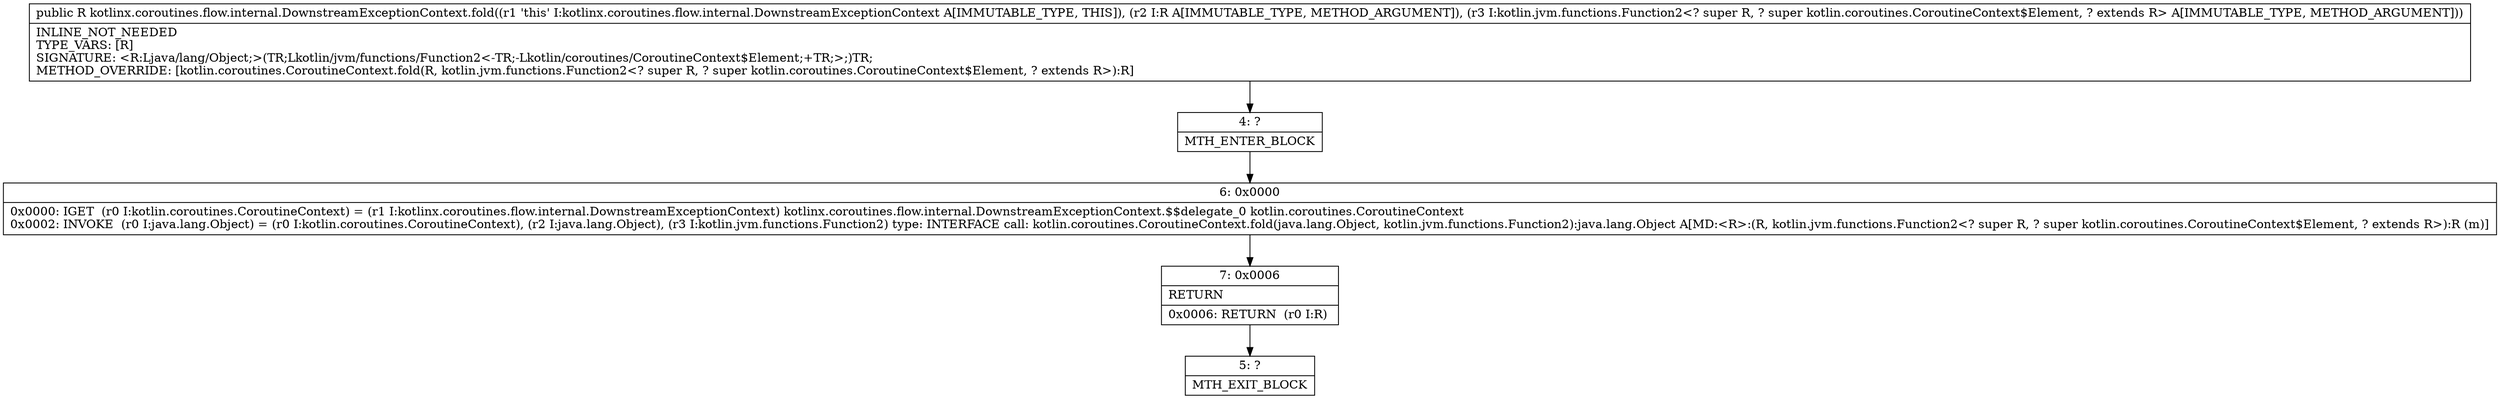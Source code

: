 digraph "CFG forkotlinx.coroutines.flow.internal.DownstreamExceptionContext.fold(Ljava\/lang\/Object;Lkotlin\/jvm\/functions\/Function2;)Ljava\/lang\/Object;" {
Node_4 [shape=record,label="{4\:\ ?|MTH_ENTER_BLOCK\l}"];
Node_6 [shape=record,label="{6\:\ 0x0000|0x0000: IGET  (r0 I:kotlin.coroutines.CoroutineContext) = (r1 I:kotlinx.coroutines.flow.internal.DownstreamExceptionContext) kotlinx.coroutines.flow.internal.DownstreamExceptionContext.$$delegate_0 kotlin.coroutines.CoroutineContext \l0x0002: INVOKE  (r0 I:java.lang.Object) = (r0 I:kotlin.coroutines.CoroutineContext), (r2 I:java.lang.Object), (r3 I:kotlin.jvm.functions.Function2) type: INTERFACE call: kotlin.coroutines.CoroutineContext.fold(java.lang.Object, kotlin.jvm.functions.Function2):java.lang.Object A[MD:\<R\>:(R, kotlin.jvm.functions.Function2\<? super R, ? super kotlin.coroutines.CoroutineContext$Element, ? extends R\>):R (m)]\l}"];
Node_7 [shape=record,label="{7\:\ 0x0006|RETURN\l|0x0006: RETURN  (r0 I:R) \l}"];
Node_5 [shape=record,label="{5\:\ ?|MTH_EXIT_BLOCK\l}"];
MethodNode[shape=record,label="{public R kotlinx.coroutines.flow.internal.DownstreamExceptionContext.fold((r1 'this' I:kotlinx.coroutines.flow.internal.DownstreamExceptionContext A[IMMUTABLE_TYPE, THIS]), (r2 I:R A[IMMUTABLE_TYPE, METHOD_ARGUMENT]), (r3 I:kotlin.jvm.functions.Function2\<? super R, ? super kotlin.coroutines.CoroutineContext$Element, ? extends R\> A[IMMUTABLE_TYPE, METHOD_ARGUMENT]))  | INLINE_NOT_NEEDED\lTYPE_VARS: [R]\lSIGNATURE: \<R:Ljava\/lang\/Object;\>(TR;Lkotlin\/jvm\/functions\/Function2\<\-TR;\-Lkotlin\/coroutines\/CoroutineContext$Element;+TR;\>;)TR;\lMETHOD_OVERRIDE: [kotlin.coroutines.CoroutineContext.fold(R, kotlin.jvm.functions.Function2\<? super R, ? super kotlin.coroutines.CoroutineContext$Element, ? extends R\>):R]\l}"];
MethodNode -> Node_4;Node_4 -> Node_6;
Node_6 -> Node_7;
Node_7 -> Node_5;
}

